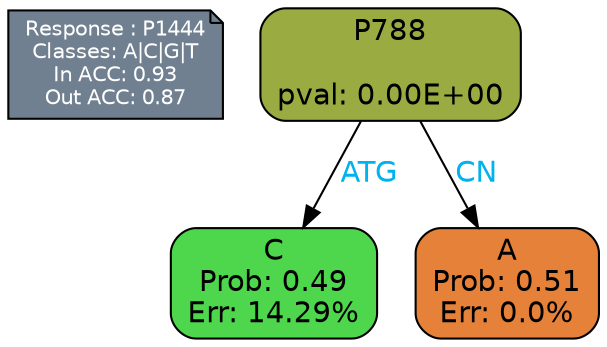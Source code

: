 digraph Tree {
node [shape=box, style="filled, rounded", color="black", fontname=helvetica] ;
graph [ranksep=equally, splines=polylines, bgcolor=transparent, dpi=600] ;
edge [fontname=helvetica] ;
LEGEND [label="Response : P1444
Classes: A|C|G|T
In ACC: 0.93
Out ACC: 0.87
",shape=note,align=left,style=filled,fillcolor="slategray",fontcolor="white",fontsize=10];1 [label="P788

pval: 0.00E+00", fillcolor="#9aab42"] ;
2 [label="C
Prob: 0.49
Err: 14.29%", fillcolor="#4ed74c"] ;
3 [label="A
Prob: 0.51
Err: 0.0%", fillcolor="#e58139"] ;
1 -> 2 [label="ATG",fontcolor=deepskyblue2] ;
1 -> 3 [label="CN",fontcolor=deepskyblue2] ;
{rank = same; 2;3;}{rank = same; LEGEND;1;}}